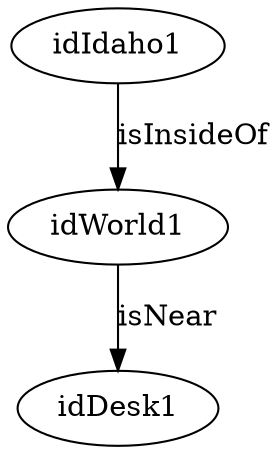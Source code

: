 strict digraph  {
idIdaho1 [node_type=entity_node, root=root];
idWorld1;
idDesk1;
idIdaho1 -> idWorld1  [edge_type=relationship, label=isInsideOf];
idWorld1 -> idDesk1  [edge_type=relationship, label=isNear];
}
